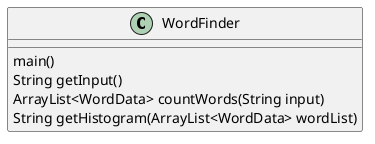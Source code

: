 @startuml
'https://plantuml.com/sequence-diagram

class WordFinder {
main()
String getInput()
ArrayList<WordData> countWords(String input)
String getHistogram(ArrayList<WordData> wordList)
}

@enduml